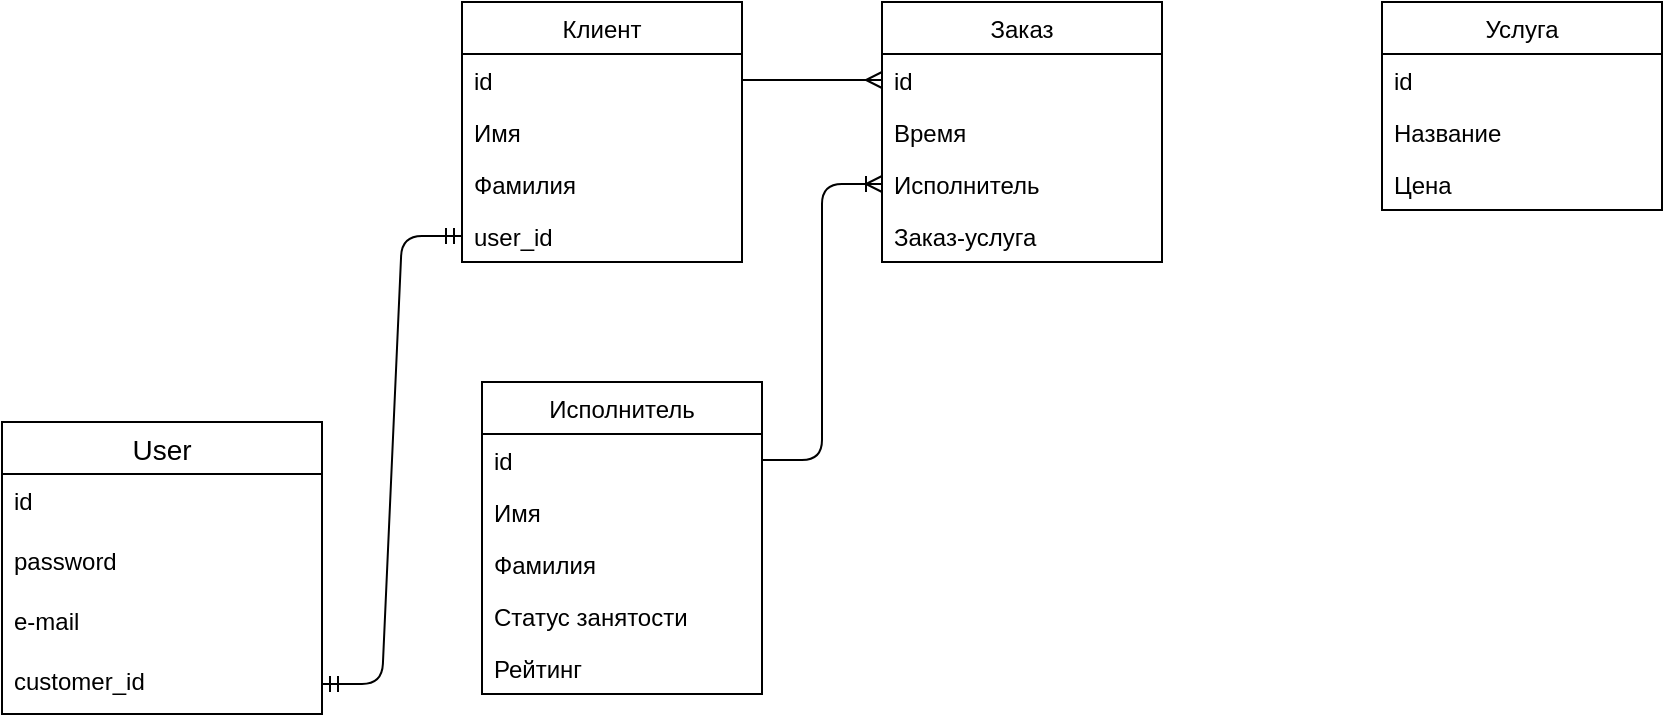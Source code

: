 <mxfile version="14.7.3" type="device"><diagram id="qGjLXS5blGt7IrNDxSbY" name="Page-1"><mxGraphModel dx="1865" dy="551" grid="1" gridSize="10" guides="1" tooltips="1" connect="1" arrows="1" fold="1" page="1" pageScale="1" pageWidth="827" pageHeight="1169" math="0" shadow="0"><root><mxCell id="0"/><mxCell id="1" parent="0"/><mxCell id="eBxJ7dewps-9bTMQ-w1s-1" value="Клиент" style="swimlane;fontStyle=0;childLayout=stackLayout;horizontal=1;startSize=26;horizontalStack=0;resizeParent=1;resizeParentMax=0;resizeLast=0;collapsible=1;marginBottom=0;" parent="1" vertex="1"><mxGeometry x="170" y="160" width="140" height="130" as="geometry"/></mxCell><mxCell id="eBxJ7dewps-9bTMQ-w1s-2" value="id" style="text;strokeColor=none;fillColor=none;align=left;verticalAlign=top;spacingLeft=4;spacingRight=4;overflow=hidden;rotatable=0;points=[[0,0.5],[1,0.5]];portConstraint=eastwest;" parent="eBxJ7dewps-9bTMQ-w1s-1" vertex="1"><mxGeometry y="26" width="140" height="26" as="geometry"/></mxCell><mxCell id="eBxJ7dewps-9bTMQ-w1s-3" value="Имя" style="text;strokeColor=none;fillColor=none;align=left;verticalAlign=top;spacingLeft=4;spacingRight=4;overflow=hidden;rotatable=0;points=[[0,0.5],[1,0.5]];portConstraint=eastwest;" parent="eBxJ7dewps-9bTMQ-w1s-1" vertex="1"><mxGeometry y="52" width="140" height="26" as="geometry"/></mxCell><mxCell id="VhcFf1Gts7O7FGUGGBLp-31" value="Фамилия" style="text;strokeColor=none;fillColor=none;align=left;verticalAlign=top;spacingLeft=4;spacingRight=4;overflow=hidden;rotatable=0;points=[[0,0.5],[1,0.5]];portConstraint=eastwest;" vertex="1" parent="eBxJ7dewps-9bTMQ-w1s-1"><mxGeometry y="78" width="140" height="26" as="geometry"/></mxCell><mxCell id="eBxJ7dewps-9bTMQ-w1s-4" value="user_id" style="text;strokeColor=none;fillColor=none;align=left;verticalAlign=top;spacingLeft=4;spacingRight=4;overflow=hidden;rotatable=0;points=[[0,0.5],[1,0.5]];portConstraint=eastwest;" parent="eBxJ7dewps-9bTMQ-w1s-1" vertex="1"><mxGeometry y="104" width="140" height="26" as="geometry"/></mxCell><mxCell id="VhcFf1Gts7O7FGUGGBLp-2" value="Заказ" style="swimlane;fontStyle=0;childLayout=stackLayout;horizontal=1;startSize=26;horizontalStack=0;resizeParent=1;resizeParentMax=0;resizeLast=0;collapsible=1;marginBottom=0;" vertex="1" parent="1"><mxGeometry x="380" y="160" width="140" height="130" as="geometry"/></mxCell><mxCell id="VhcFf1Gts7O7FGUGGBLp-3" value="id" style="text;strokeColor=none;fillColor=none;align=left;verticalAlign=top;spacingLeft=4;spacingRight=4;overflow=hidden;rotatable=0;points=[[0,0.5],[1,0.5]];portConstraint=eastwest;" vertex="1" parent="VhcFf1Gts7O7FGUGGBLp-2"><mxGeometry y="26" width="140" height="26" as="geometry"/></mxCell><mxCell id="VhcFf1Gts7O7FGUGGBLp-4" value="Время" style="text;strokeColor=none;fillColor=none;align=left;verticalAlign=top;spacingLeft=4;spacingRight=4;overflow=hidden;rotatable=0;points=[[0,0.5],[1,0.5]];portConstraint=eastwest;" vertex="1" parent="VhcFf1Gts7O7FGUGGBLp-2"><mxGeometry y="52" width="140" height="26" as="geometry"/></mxCell><mxCell id="VhcFf1Gts7O7FGUGGBLp-21" value="Исполнитель" style="text;strokeColor=none;fillColor=none;align=left;verticalAlign=top;spacingLeft=4;spacingRight=4;overflow=hidden;rotatable=0;points=[[0,0.5],[1,0.5]];portConstraint=eastwest;" vertex="1" parent="VhcFf1Gts7O7FGUGGBLp-2"><mxGeometry y="78" width="140" height="26" as="geometry"/></mxCell><mxCell id="VhcFf1Gts7O7FGUGGBLp-22" value="Заказ-услуга" style="text;strokeColor=none;fillColor=none;align=left;verticalAlign=top;spacingLeft=4;spacingRight=4;overflow=hidden;rotatable=0;points=[[0,0.5],[1,0.5]];portConstraint=eastwest;" vertex="1" parent="VhcFf1Gts7O7FGUGGBLp-2"><mxGeometry y="104" width="140" height="26" as="geometry"/></mxCell><mxCell id="VhcFf1Gts7O7FGUGGBLp-7" value="Услуга" style="swimlane;fontStyle=0;childLayout=stackLayout;horizontal=1;startSize=26;horizontalStack=0;resizeParent=1;resizeParentMax=0;resizeLast=0;collapsible=1;marginBottom=0;" vertex="1" parent="1"><mxGeometry x="630" y="160" width="140" height="104" as="geometry"/></mxCell><mxCell id="VhcFf1Gts7O7FGUGGBLp-8" value="id" style="text;strokeColor=none;fillColor=none;align=left;verticalAlign=top;spacingLeft=4;spacingRight=4;overflow=hidden;rotatable=0;points=[[0,0.5],[1,0.5]];portConstraint=eastwest;" vertex="1" parent="VhcFf1Gts7O7FGUGGBLp-7"><mxGeometry y="26" width="140" height="26" as="geometry"/></mxCell><mxCell id="VhcFf1Gts7O7FGUGGBLp-12" value="Название" style="text;strokeColor=none;fillColor=none;align=left;verticalAlign=top;spacingLeft=4;spacingRight=4;overflow=hidden;rotatable=0;points=[[0,0.5],[1,0.5]];portConstraint=eastwest;" vertex="1" parent="VhcFf1Gts7O7FGUGGBLp-7"><mxGeometry y="52" width="140" height="26" as="geometry"/></mxCell><mxCell id="VhcFf1Gts7O7FGUGGBLp-20" value="Цена" style="text;strokeColor=none;fillColor=none;align=left;verticalAlign=top;spacingLeft=4;spacingRight=4;overflow=hidden;rotatable=0;points=[[0,0.5],[1,0.5]];portConstraint=eastwest;" vertex="1" parent="VhcFf1Gts7O7FGUGGBLp-7"><mxGeometry y="78" width="140" height="26" as="geometry"/></mxCell><mxCell id="VhcFf1Gts7O7FGUGGBLp-13" value="Исполнитель" style="swimlane;fontStyle=0;childLayout=stackLayout;horizontal=1;startSize=26;horizontalStack=0;resizeParent=1;resizeParentMax=0;resizeLast=0;collapsible=1;marginBottom=0;" vertex="1" parent="1"><mxGeometry x="180" y="350" width="140" height="156" as="geometry"/></mxCell><mxCell id="VhcFf1Gts7O7FGUGGBLp-14" value="id" style="text;strokeColor=none;fillColor=none;align=left;verticalAlign=top;spacingLeft=4;spacingRight=4;overflow=hidden;rotatable=0;points=[[0,0.5],[1,0.5]];portConstraint=eastwest;" vertex="1" parent="VhcFf1Gts7O7FGUGGBLp-13"><mxGeometry y="26" width="140" height="26" as="geometry"/></mxCell><mxCell id="VhcFf1Gts7O7FGUGGBLp-36" value="Имя" style="text;strokeColor=none;fillColor=none;align=left;verticalAlign=top;spacingLeft=4;spacingRight=4;overflow=hidden;rotatable=0;points=[[0,0.5],[1,0.5]];portConstraint=eastwest;" vertex="1" parent="VhcFf1Gts7O7FGUGGBLp-13"><mxGeometry y="52" width="140" height="26" as="geometry"/></mxCell><mxCell id="VhcFf1Gts7O7FGUGGBLp-15" value="Фамилия" style="text;strokeColor=none;fillColor=none;align=left;verticalAlign=top;spacingLeft=4;spacingRight=4;overflow=hidden;rotatable=0;points=[[0,0.5],[1,0.5]];portConstraint=eastwest;" vertex="1" parent="VhcFf1Gts7O7FGUGGBLp-13"><mxGeometry y="78" width="140" height="26" as="geometry"/></mxCell><mxCell id="VhcFf1Gts7O7FGUGGBLp-16" value="Статус занятости" style="text;strokeColor=none;fillColor=none;align=left;verticalAlign=top;spacingLeft=4;spacingRight=4;overflow=hidden;rotatable=0;points=[[0,0.5],[1,0.5]];portConstraint=eastwest;" vertex="1" parent="VhcFf1Gts7O7FGUGGBLp-13"><mxGeometry y="104" width="140" height="26" as="geometry"/></mxCell><mxCell id="VhcFf1Gts7O7FGUGGBLp-19" value="Рейтинг" style="text;strokeColor=none;fillColor=none;align=left;verticalAlign=top;spacingLeft=4;spacingRight=4;overflow=hidden;rotatable=0;points=[[0,0.5],[1,0.5]];portConstraint=eastwest;" vertex="1" parent="VhcFf1Gts7O7FGUGGBLp-13"><mxGeometry y="130" width="140" height="26" as="geometry"/></mxCell><mxCell id="VhcFf1Gts7O7FGUGGBLp-25" value="" style="edgeStyle=entityRelationEdgeStyle;fontSize=12;html=1;endArrow=ERmany;entryX=0;entryY=0.5;entryDx=0;entryDy=0;exitX=1;exitY=0.5;exitDx=0;exitDy=0;" edge="1" parent="1" source="eBxJ7dewps-9bTMQ-w1s-2" target="VhcFf1Gts7O7FGUGGBLp-3"><mxGeometry width="100" height="100" relative="1" as="geometry"><mxPoint x="270" y="310" as="sourcePoint"/><mxPoint x="370" y="210" as="targetPoint"/></mxGeometry></mxCell><mxCell id="VhcFf1Gts7O7FGUGGBLp-26" value="User" style="swimlane;fontStyle=0;childLayout=stackLayout;horizontal=1;startSize=26;horizontalStack=0;resizeParent=1;resizeParentMax=0;resizeLast=0;collapsible=1;marginBottom=0;align=center;fontSize=14;" vertex="1" parent="1"><mxGeometry x="-60" y="370" width="160" height="146" as="geometry"/></mxCell><mxCell id="VhcFf1Gts7O7FGUGGBLp-27" value="id" style="text;strokeColor=none;fillColor=none;spacingLeft=4;spacingRight=4;overflow=hidden;rotatable=0;points=[[0,0.5],[1,0.5]];portConstraint=eastwest;fontSize=12;" vertex="1" parent="VhcFf1Gts7O7FGUGGBLp-26"><mxGeometry y="26" width="160" height="30" as="geometry"/></mxCell><mxCell id="VhcFf1Gts7O7FGUGGBLp-28" value="password" style="text;strokeColor=none;fillColor=none;spacingLeft=4;spacingRight=4;overflow=hidden;rotatable=0;points=[[0,0.5],[1,0.5]];portConstraint=eastwest;fontSize=12;" vertex="1" parent="VhcFf1Gts7O7FGUGGBLp-26"><mxGeometry y="56" width="160" height="30" as="geometry"/></mxCell><mxCell id="VhcFf1Gts7O7FGUGGBLp-30" value="e-mail" style="text;strokeColor=none;fillColor=none;spacingLeft=4;spacingRight=4;overflow=hidden;rotatable=0;points=[[0,0.5],[1,0.5]];portConstraint=eastwest;fontSize=12;" vertex="1" parent="VhcFf1Gts7O7FGUGGBLp-26"><mxGeometry y="86" width="160" height="30" as="geometry"/></mxCell><mxCell id="VhcFf1Gts7O7FGUGGBLp-29" value="customer_id" style="text;strokeColor=none;fillColor=none;spacingLeft=4;spacingRight=4;overflow=hidden;rotatable=0;points=[[0,0.5],[1,0.5]];portConstraint=eastwest;fontSize=12;" vertex="1" parent="VhcFf1Gts7O7FGUGGBLp-26"><mxGeometry y="116" width="160" height="30" as="geometry"/></mxCell><mxCell id="VhcFf1Gts7O7FGUGGBLp-32" value="" style="edgeStyle=entityRelationEdgeStyle;fontSize=12;html=1;endArrow=ERmandOne;startArrow=ERmandOne;entryX=0;entryY=0.5;entryDx=0;entryDy=0;exitX=1;exitY=0.5;exitDx=0;exitDy=0;" edge="1" parent="1" source="VhcFf1Gts7O7FGUGGBLp-29" target="eBxJ7dewps-9bTMQ-w1s-4"><mxGeometry width="100" height="100" relative="1" as="geometry"><mxPoint x="80" y="541" as="sourcePoint"/><mxPoint x="140" y="370" as="targetPoint"/></mxGeometry></mxCell><mxCell id="VhcFf1Gts7O7FGUGGBLp-35" value="" style="edgeStyle=entityRelationEdgeStyle;fontSize=12;html=1;endArrow=ERoneToMany;entryX=0;entryY=0.5;entryDx=0;entryDy=0;exitX=1;exitY=0.5;exitDx=0;exitDy=0;" edge="1" parent="1" source="VhcFf1Gts7O7FGUGGBLp-14" target="VhcFf1Gts7O7FGUGGBLp-21"><mxGeometry width="100" height="100" relative="1" as="geometry"><mxPoint x="340" y="450" as="sourcePoint"/><mxPoint x="460" y="330" as="targetPoint"/></mxGeometry></mxCell></root></mxGraphModel></diagram></mxfile>